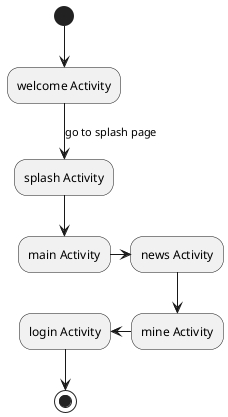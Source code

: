 @startuml
(*) --> welcome Activity
-->[go to splash page] "splash Activity"
--> "main Activity"
-right-> "news Activity"
-down-> "mine Activity"
-left-> "login Activity"
-->(*)





@enduml